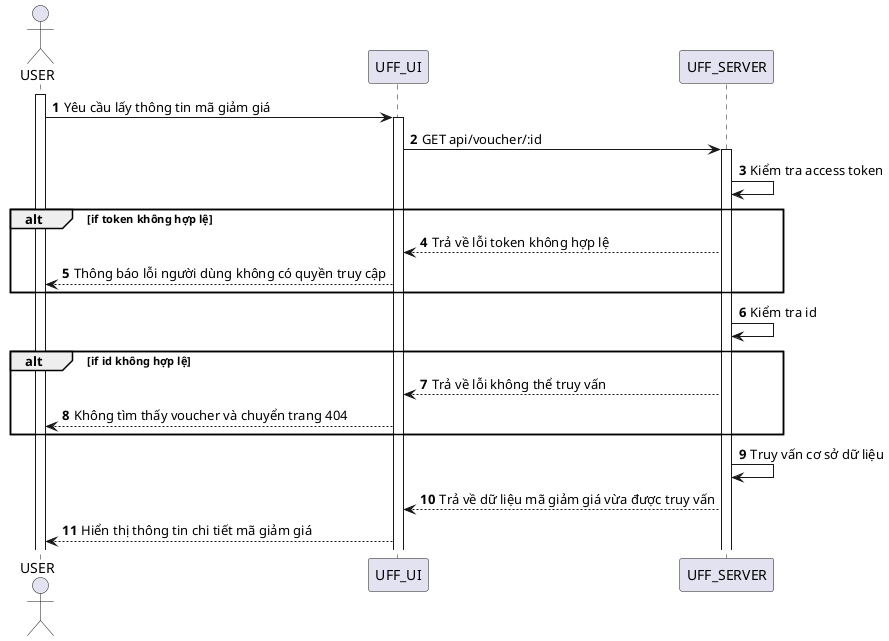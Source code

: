 @startuml
autonumber
actor USER
activate USER
USER -> UFF_UI: Yêu cầu lấy thông tin mã giảm giá
activate UFF_UI
UFF_UI -> UFF_SERVER:GET api/voucher/:id
activate UFF_SERVER
UFF_SERVER -> UFF_SERVER: Kiểm tra access token
alt if token không hợp lệ
UFF_SERVER --> UFF_UI: Trả về lỗi token không hợp lệ
UFF_UI --> USER: Thông báo lỗi người dùng không có quyền truy cập
end

UFF_SERVER -> UFF_SERVER: Kiểm tra id


alt if id không hợp lệ
UFF_SERVER --> UFF_UI: Trả về lỗi không thể truy vấn
UFF_UI --> USER: Không tìm thấy voucher và chuyển trang 404
end



UFF_SERVER -> UFF_SERVER: Truy vấn cơ sở dữ liệu

UFF_SERVER --> UFF_UI: Trả về dữ liệu mã giảm giá vừa được truy vấn

UFF_UI --> USER: Hiển thị thông tin chi tiết mã giảm giá


@enduml